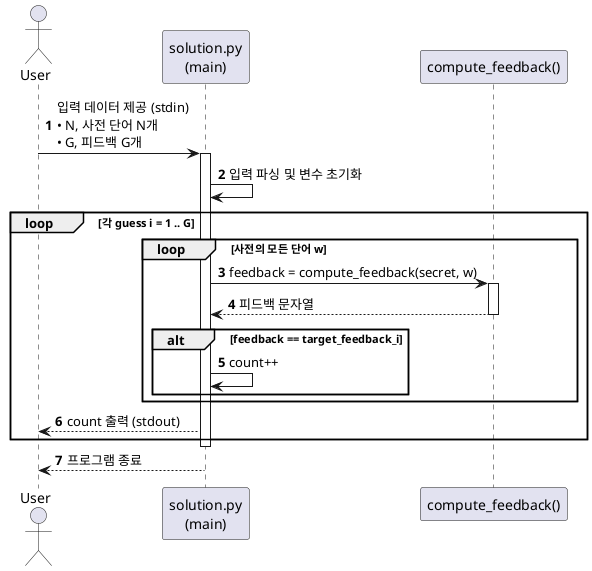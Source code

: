 @startuml title WordWhiz - Sequence Diagram
autonumber
actor User as U
participant "solution.py\n(main)" as P
participant "compute_feedback()" as CF

U  ->  P : 입력 데이터 제공 (stdin)\n• N, 사전 단어 N개\n• G, 피드백 G개
activate P

P -> P : 입력 파싱 및 변수 초기화

loop 각 guess i = 1 .. G
    loop 사전의 모든 단어 w
        P  ->  CF : feedback = compute_feedback(secret, w)
        activate CF
        CF -->  P : 피드백 문자열
        deactivate CF
        alt feedback == target_feedback_i
            P -> P : count++
        end
    end
    P  -->  U : count 출력 (stdout)
end

deactivate P
U <-- P : 프로그램 종료

@enduml